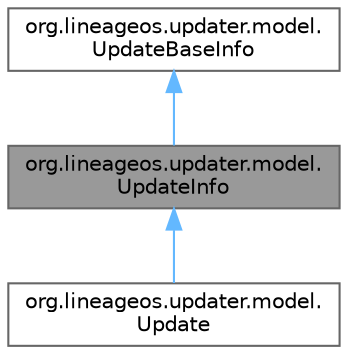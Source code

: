 digraph "org.lineageos.updater.model.UpdateInfo"
{
 // LATEX_PDF_SIZE
  bgcolor="transparent";
  edge [fontname=Helvetica,fontsize=10,labelfontname=Helvetica,labelfontsize=10];
  node [fontname=Helvetica,fontsize=10,shape=box,height=0.2,width=0.4];
  Node1 [label="org.lineageos.updater.model.\lUpdateInfo",height=0.2,width=0.4,color="gray40", fillcolor="grey60", style="filled", fontcolor="black",tooltip=" "];
  Node2 -> Node1 [dir="back",color="steelblue1",style="solid"];
  Node2 [label="org.lineageos.updater.model.\lUpdateBaseInfo",height=0.2,width=0.4,color="gray40", fillcolor="white", style="filled",URL="$interfaceorg_1_1lineageos_1_1updater_1_1model_1_1_update_base_info.html",tooltip=" "];
  Node1 -> Node3 [dir="back",color="steelblue1",style="solid"];
  Node3 [label="org.lineageos.updater.model.\lUpdate",height=0.2,width=0.4,color="gray40", fillcolor="white", style="filled",URL="$classorg_1_1lineageos_1_1updater_1_1model_1_1_update.html",tooltip=" "];
}
